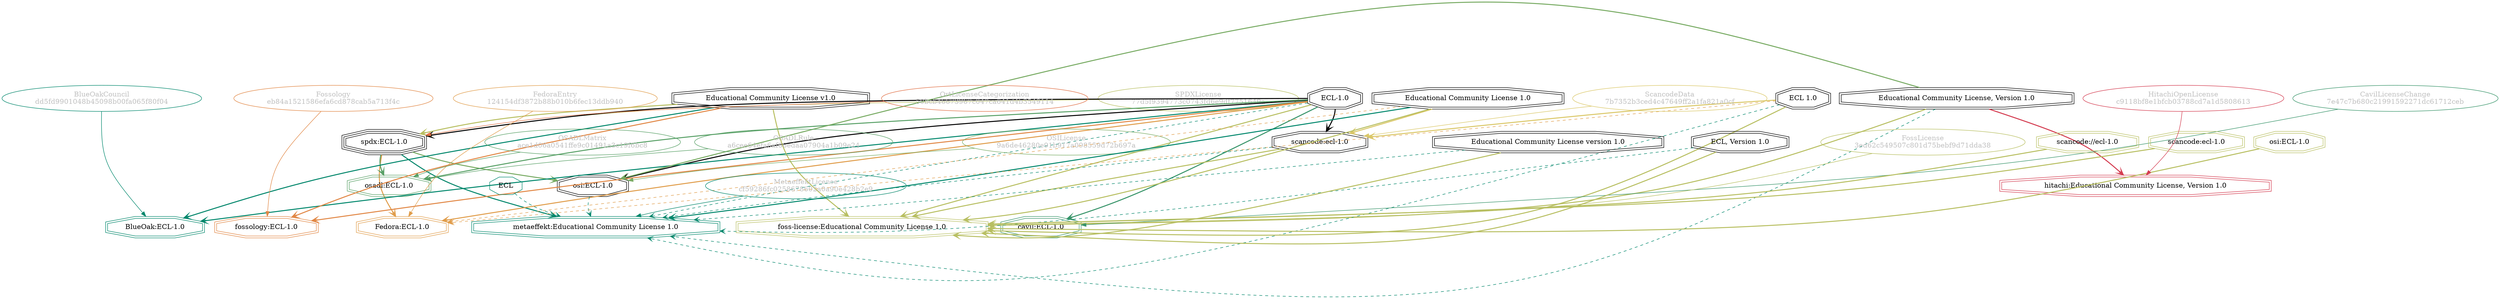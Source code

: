 strict digraph {
    node [shape=box];
    graph [splines=curved];
    1512 [label="SPDXLicense\n77d5f9394773c0743fd6e9df7751649a"
         ,fontcolor=gray
         ,color="#b8bf62"
         ,fillcolor="beige;1"
         ,shape=ellipse];
    1513 [label="spdx:ECL-1.0"
         ,shape=tripleoctagon];
    1514 [label="ECL-1.0"
         ,shape=doubleoctagon];
    1515 [label="Educational Community License v1.0"
         ,shape=doubleoctagon];
    4990 [label="OSILicense\n9a6de46280e91b917a098559d72b697a"
         ,fontcolor=gray
         ,color="#78ab63"
         ,fillcolor="beige;1"
         ,shape=ellipse];
    4991 [label="osi:ECL-1.0"
         ,shape=doubleoctagon];
    4992 [label="Educational Community License, Version 1.0"
         ,shape=doubleoctagon];
    6299 [label="FedoraEntry\n124154df3872b88b010b6fec13ddb940"
         ,fontcolor=gray
         ,color="#e09d4b"
         ,fillcolor="beige;1"
         ,shape=ellipse];
    6300 [label="Fedora:ECL-1.0"
         ,color="#e09d4b"
         ,shape=doubleoctagon];
    6301 [label="Educational Community License 1.0"
         ,shape=doubleoctagon];
    6302 [label="ECL 1.0"
         ,shape=doubleoctagon];
    8667 [label="BlueOakCouncil\ndd5fd9901048b45098b00fa065f80f04"
         ,fontcolor=gray
         ,color="#00876c"
         ,fillcolor="beige;1"
         ,shape=ellipse];
    8668 [label="BlueOak:ECL-1.0"
         ,color="#00876c"
         ,shape=doubleoctagon];
    9528 [label="OSADLRule\na6cee64efa6af66edaa07904a1b09e24"
         ,fontcolor=gray
         ,color="#58a066"
         ,fillcolor="beige;1"
         ,shape=ellipse];
    9529 [label="osadl:ECL-1.0"
         ,color="#58a066"
         ,shape=doubleoctagon];
    9842 [label="OSADLMatrix\nace1d06a0541ffe9c01491a3c19f6bc8"
         ,fontcolor=gray
         ,color="#58a066"
         ,fillcolor="beige;1"
         ,shape=ellipse];
    14861 [label="ScancodeData\n7b7352b3ced4c47649ff2a1fa821a0cf"
          ,fontcolor=gray
          ,color="#dac767"
          ,fillcolor="beige;1"
          ,shape=ellipse];
    14862 [label="scancode:ecl-1.0"
          ,shape=doubleoctagon];
    26072 [label="Fossology\neb84a1521586efa6cd878cab5a713f4c"
          ,fontcolor=gray
          ,color="#e18745"
          ,fillcolor="beige;1"
          ,shape=ellipse];
    26073 [label="fossology:ECL-1.0"
          ,color="#e18745"
          ,shape=doubleoctagon];
    28662 [label="OrtLicenseCategorization\n50bcb46673967c047ca641d4b3549114"
          ,fontcolor=gray
          ,color="#e06f45"
          ,fillcolor="beige;1"
          ,shape=ellipse];
    36752 [label="CavilLicenseChange\n7e47c7b680c21991592271dc61712ceb"
          ,fontcolor=gray
          ,color="#379469"
          ,fillcolor="beige;1"
          ,shape=ellipse];
    36753 [label="cavil:ECL-1.0"
          ,color="#379469"
          ,shape=doubleoctagon];
    41733 [label=ECL
          ,color="#00876c"
          ,shape=octagon];
    41736 [label="MetaeffektLicense\ncf59286fc0258678602a0a90e428b2e9"
          ,fontcolor=gray
          ,color="#00876c"
          ,fillcolor="beige;1"
          ,shape=ellipse];
    41737 [label="metaeffekt:Educational Community License 1.0"
          ,color="#00876c"
          ,shape=doubleoctagon];
    41738 [label="ECL, Version 1.0"
          ,shape=doubleoctagon];
    41739 [label="Educational Community License version 1.0"
          ,shape=doubleoctagon];
    50463 [label="FossLicense\n3ed62c549507c801d75bebf9d71dda38"
          ,fontcolor=gray
          ,color="#b8bf62"
          ,fillcolor="beige;1"
          ,shape=ellipse];
    50464 [label="foss-license:Educational Community License 1.0"
          ,color="#b8bf62"
          ,shape=doubleoctagon];
    50465 [label="scancode://ecl-1.0"
          ,color="#b8bf62"
          ,shape=doubleoctagon];
    50466 [label="scancode:ecl-1.0"
          ,color="#b8bf62"
          ,shape=doubleoctagon];
    50467 [label="osi:ECL-1.0"
          ,color="#b8bf62"
          ,shape=doubleoctagon];
    54119 [label="HitachiOpenLicense\nc9118bf8e1bfcb03788cd7a1d5808613"
          ,fontcolor=gray
          ,color="#d43d51"
          ,fillcolor="beige;1"
          ,shape=ellipse];
    54120 [label="hitachi:Educational Community License, Version 1.0"
          ,color="#d43d51"
          ,shape=doubleoctagon];
    1512 -> 1513 [weight=0.5
                 ,color="#b8bf62"];
    1513 -> 4991 [style=bold
                 ,arrowhead=vee
                 ,weight=0.7
                 ,color="#78ab63"];
    1513 -> 6300 [style=bold
                 ,arrowhead=vee
                 ,weight=0.7
                 ,color="#e09d4b"];
    1513 -> 9529 [style=bold
                 ,arrowhead=vee
                 ,weight=0.7
                 ,color="#58a066"];
    1513 -> 41737 [style=bold
                  ,arrowhead=vee
                  ,weight=0.7
                  ,color="#00876c"];
    1514 -> 1513 [style=bold
                 ,arrowhead=vee
                 ,weight=0.7];
    1514 -> 4991 [style=bold
                 ,arrowhead=vee
                 ,weight=0.7];
    1514 -> 6300 [style=bold
                 ,arrowhead=vee
                 ,weight=0.7
                 ,color="#e09d4b"];
    1514 -> 8668 [style=bold
                 ,arrowhead=vee
                 ,weight=0.7
                 ,color="#00876c"];
    1514 -> 9529 [style=bold
                 ,arrowhead=vee
                 ,weight=0.7
                 ,color="#58a066"];
    1514 -> 14862 [style=bold
                  ,arrowhead=vee
                  ,weight=0.7];
    1514 -> 26073 [style=bold
                  ,arrowhead=vee
                  ,weight=0.7
                  ,color="#e18745"];
    1514 -> 36753 [style=bold
                  ,arrowhead=vee
                  ,weight=0.7
                  ,color="#379469"];
    1514 -> 36753 [style=bold
                  ,arrowhead=vee
                  ,weight=0.7
                  ,color="#379469"];
    1514 -> 41737 [style=dashed
                  ,arrowhead=vee
                  ,weight=0.5
                  ,color="#00876c"];
    1514 -> 50464 [style=bold
                  ,arrowhead=vee
                  ,weight=0.7
                  ,color="#b8bf62"];
    1515 -> 1513 [style=bold
                 ,arrowhead=vee
                 ,weight=0.7
                 ,color="#b8bf62"];
    1515 -> 8668 [style=bold
                 ,arrowhead=vee
                 ,weight=0.7
                 ,color="#00876c"];
    1515 -> 26073 [style=bold
                  ,arrowhead=vee
                  ,weight=0.7
                  ,color="#e18745"];
    1515 -> 50464 [style=bold
                  ,arrowhead=vee
                  ,weight=0.7
                  ,color="#b8bf62"];
    4990 -> 4991 [weight=0.5
                 ,color="#78ab63"];
    4991 -> 41737 [style=dashed
                  ,arrowhead=vee
                  ,weight=0.5
                  ,color="#00876c"];
    4992 -> 4991 [style=bold
                 ,arrowhead=vee
                 ,weight=0.7
                 ,color="#78ab63"];
    4992 -> 41737 [style=dashed
                  ,arrowhead=vee
                  ,weight=0.5
                  ,color="#00876c"];
    4992 -> 50464 [style=bold
                  ,arrowhead=vee
                  ,weight=0.7
                  ,color="#b8bf62"];
    4992 -> 54120 [style=bold
                  ,arrowhead=vee
                  ,weight=0.7
                  ,color="#d43d51"];
    6299 -> 6300 [weight=0.5
                 ,color="#e09d4b"];
    6301 -> 6300 [style=dashed
                 ,arrowhead=vee
                 ,weight=0.5
                 ,color="#e09d4b"];
    6301 -> 14862 [style=bold
                  ,arrowhead=vee
                  ,weight=0.7
                  ,color="#dac767"];
    6301 -> 41737 [style=bold
                  ,arrowhead=vee
                  ,weight=0.7
                  ,color="#00876c"];
    6301 -> 41737 [style=bold
                  ,arrowhead=vee
                  ,weight=0.7
                  ,color="#00876c"];
    6301 -> 50464 [style=bold
                  ,arrowhead=vee
                  ,weight=0.7
                  ,color="#b8bf62"];
    6302 -> 6300 [style=dashed
                 ,arrowhead=vee
                 ,weight=0.5
                 ,color="#e09d4b"];
    6302 -> 14862 [style=bold
                  ,arrowhead=vee
                  ,weight=0.7
                  ,color="#dac767"];
    6302 -> 41737 [style=dashed
                  ,arrowhead=vee
                  ,weight=0.5
                  ,color="#00876c"];
    6302 -> 50464 [style=bold
                  ,arrowhead=vee
                  ,weight=0.7
                  ,color="#b8bf62"];
    8667 -> 8668 [weight=0.5
                 ,color="#00876c"];
    9528 -> 9529 [weight=0.5
                 ,color="#58a066"];
    9842 -> 9529 [weight=0.5
                 ,color="#58a066"];
    14861 -> 14862 [weight=0.5
                   ,color="#dac767"];
    14862 -> 41737 [style=dashed
                   ,arrowhead=vee
                   ,weight=0.5
                   ,color="#00876c"];
    14862 -> 50464 [style=bold
                   ,arrowhead=vee
                   ,weight=0.7
                   ,color="#b8bf62"];
    26072 -> 26073 [weight=0.5
                   ,color="#e18745"];
    28662 -> 1513 [weight=0.5
                  ,color="#e06f45"];
    36752 -> 36753 [weight=0.5
                   ,color="#379469"];
    41733 -> 41737 [style=dashed
                   ,arrowhead=vee
                   ,weight=0.5
                   ,color="#00876c"];
    41736 -> 41737 [weight=0.5
                   ,color="#00876c"];
    41738 -> 41737 [style=dashed
                   ,arrowhead=vee
                   ,weight=0.5
                   ,color="#00876c"];
    41738 -> 50464 [style=bold
                   ,arrowhead=vee
                   ,weight=0.7
                   ,color="#b8bf62"];
    41739 -> 41737 [style=dashed
                   ,arrowhead=vee
                   ,weight=0.5
                   ,color="#00876c"];
    41739 -> 50464 [style=bold
                   ,arrowhead=vee
                   ,weight=0.7
                   ,color="#b8bf62"];
    50463 -> 50464 [weight=0.5
                   ,color="#b8bf62"];
    50465 -> 50464 [style=bold
                   ,arrowhead=vee
                   ,weight=0.7
                   ,color="#b8bf62"];
    50466 -> 50464 [style=bold
                   ,arrowhead=vee
                   ,weight=0.7
                   ,color="#b8bf62"];
    50467 -> 50464 [style=bold
                   ,arrowhead=vee
                   ,weight=0.7
                   ,color="#b8bf62"];
    54119 -> 54120 [weight=0.5
                   ,color="#d43d51"];
}
